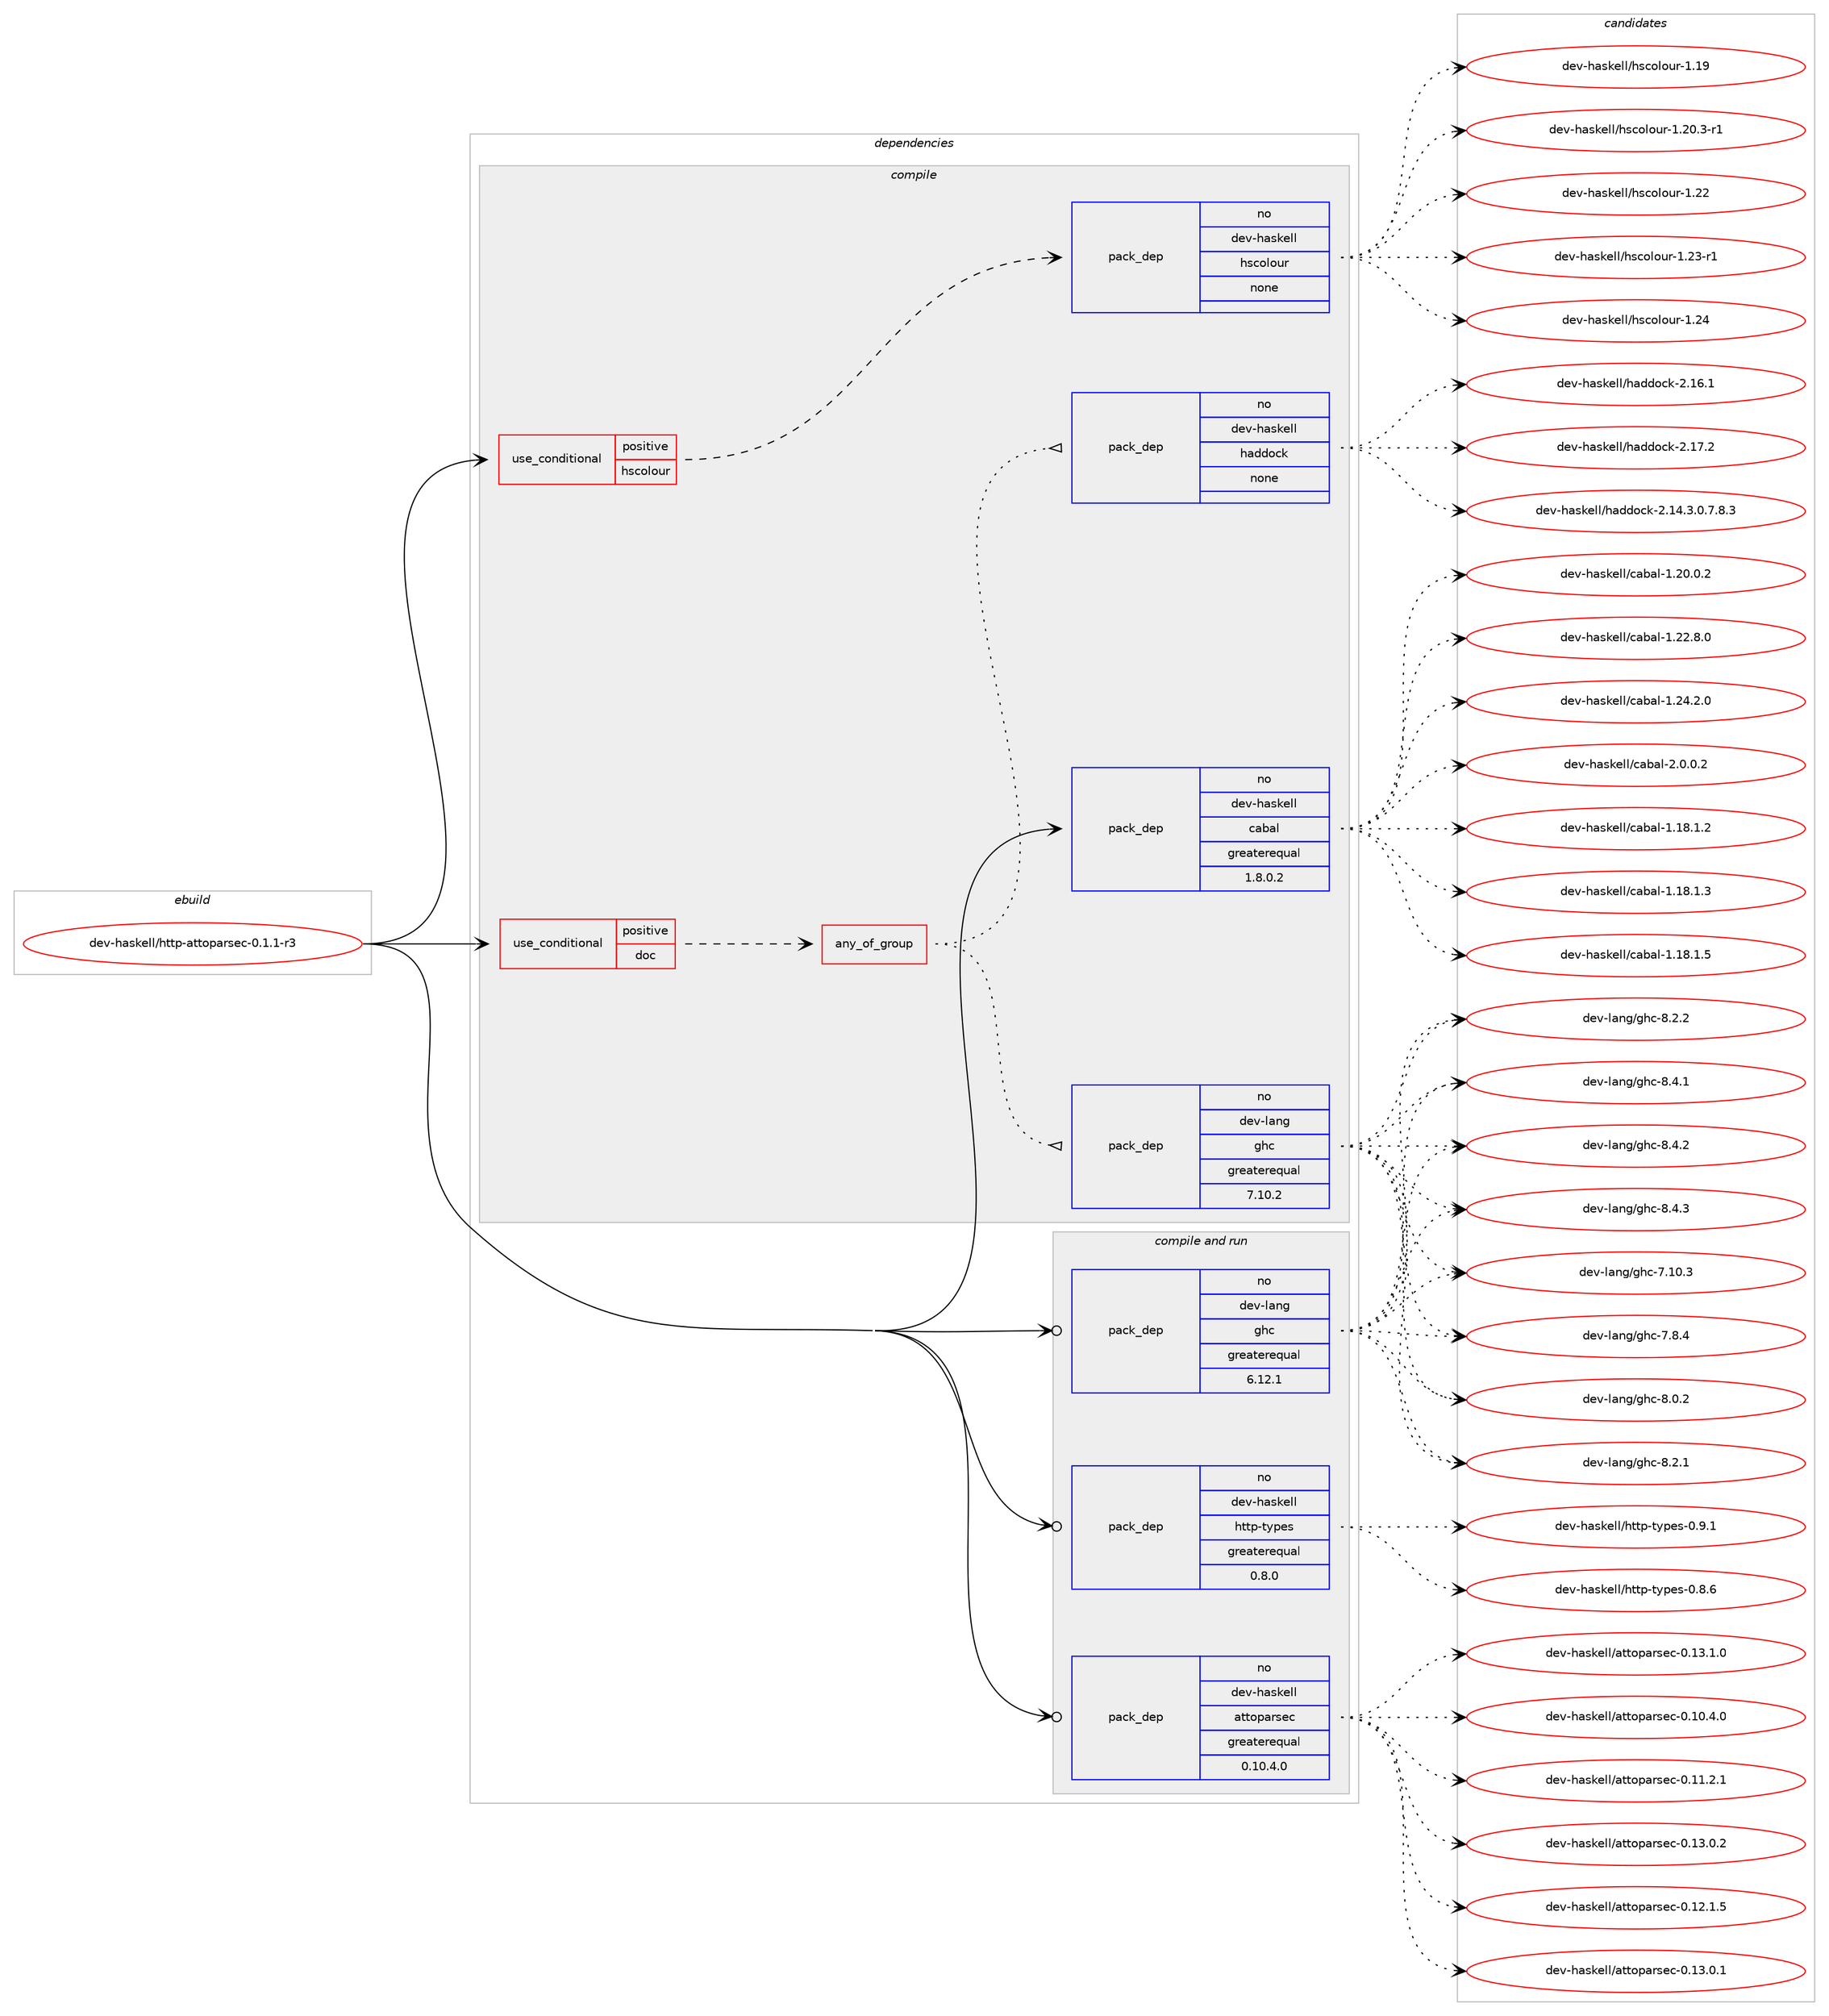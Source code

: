 digraph prolog {

# *************
# Graph options
# *************

newrank=true;
concentrate=true;
compound=true;
graph [rankdir=LR,fontname=Helvetica,fontsize=10,ranksep=1.5];#, ranksep=2.5, nodesep=0.2];
edge  [arrowhead=vee];
node  [fontname=Helvetica,fontsize=10];

# **********
# The ebuild
# **********

subgraph cluster_leftcol {
color=gray;
rank=same;
label=<<i>ebuild</i>>;
id [label="dev-haskell/http-attoparsec-0.1.1-r3", color=red, width=4, href="../dev-haskell/http-attoparsec-0.1.1-r3.svg"];
}

# ****************
# The dependencies
# ****************

subgraph cluster_midcol {
color=gray;
label=<<i>dependencies</i>>;
subgraph cluster_compile {
fillcolor="#eeeeee";
style=filled;
label=<<i>compile</i>>;
subgraph cond360129 {
dependency1335998 [label=<<TABLE BORDER="0" CELLBORDER="1" CELLSPACING="0" CELLPADDING="4"><TR><TD ROWSPAN="3" CELLPADDING="10">use_conditional</TD></TR><TR><TD>positive</TD></TR><TR><TD>doc</TD></TR></TABLE>>, shape=none, color=red];
subgraph any21093 {
dependency1335999 [label=<<TABLE BORDER="0" CELLBORDER="1" CELLSPACING="0" CELLPADDING="4"><TR><TD CELLPADDING="10">any_of_group</TD></TR></TABLE>>, shape=none, color=red];subgraph pack954224 {
dependency1336000 [label=<<TABLE BORDER="0" CELLBORDER="1" CELLSPACING="0" CELLPADDING="4" WIDTH="220"><TR><TD ROWSPAN="6" CELLPADDING="30">pack_dep</TD></TR><TR><TD WIDTH="110">no</TD></TR><TR><TD>dev-haskell</TD></TR><TR><TD>haddock</TD></TR><TR><TD>none</TD></TR><TR><TD></TD></TR></TABLE>>, shape=none, color=blue];
}
dependency1335999:e -> dependency1336000:w [weight=20,style="dotted",arrowhead="oinv"];
subgraph pack954225 {
dependency1336001 [label=<<TABLE BORDER="0" CELLBORDER="1" CELLSPACING="0" CELLPADDING="4" WIDTH="220"><TR><TD ROWSPAN="6" CELLPADDING="30">pack_dep</TD></TR><TR><TD WIDTH="110">no</TD></TR><TR><TD>dev-lang</TD></TR><TR><TD>ghc</TD></TR><TR><TD>greaterequal</TD></TR><TR><TD>7.10.2</TD></TR></TABLE>>, shape=none, color=blue];
}
dependency1335999:e -> dependency1336001:w [weight=20,style="dotted",arrowhead="oinv"];
}
dependency1335998:e -> dependency1335999:w [weight=20,style="dashed",arrowhead="vee"];
}
id:e -> dependency1335998:w [weight=20,style="solid",arrowhead="vee"];
subgraph cond360130 {
dependency1336002 [label=<<TABLE BORDER="0" CELLBORDER="1" CELLSPACING="0" CELLPADDING="4"><TR><TD ROWSPAN="3" CELLPADDING="10">use_conditional</TD></TR><TR><TD>positive</TD></TR><TR><TD>hscolour</TD></TR></TABLE>>, shape=none, color=red];
subgraph pack954226 {
dependency1336003 [label=<<TABLE BORDER="0" CELLBORDER="1" CELLSPACING="0" CELLPADDING="4" WIDTH="220"><TR><TD ROWSPAN="6" CELLPADDING="30">pack_dep</TD></TR><TR><TD WIDTH="110">no</TD></TR><TR><TD>dev-haskell</TD></TR><TR><TD>hscolour</TD></TR><TR><TD>none</TD></TR><TR><TD></TD></TR></TABLE>>, shape=none, color=blue];
}
dependency1336002:e -> dependency1336003:w [weight=20,style="dashed",arrowhead="vee"];
}
id:e -> dependency1336002:w [weight=20,style="solid",arrowhead="vee"];
subgraph pack954227 {
dependency1336004 [label=<<TABLE BORDER="0" CELLBORDER="1" CELLSPACING="0" CELLPADDING="4" WIDTH="220"><TR><TD ROWSPAN="6" CELLPADDING="30">pack_dep</TD></TR><TR><TD WIDTH="110">no</TD></TR><TR><TD>dev-haskell</TD></TR><TR><TD>cabal</TD></TR><TR><TD>greaterequal</TD></TR><TR><TD>1.8.0.2</TD></TR></TABLE>>, shape=none, color=blue];
}
id:e -> dependency1336004:w [weight=20,style="solid",arrowhead="vee"];
}
subgraph cluster_compileandrun {
fillcolor="#eeeeee";
style=filled;
label=<<i>compile and run</i>>;
subgraph pack954228 {
dependency1336005 [label=<<TABLE BORDER="0" CELLBORDER="1" CELLSPACING="0" CELLPADDING="4" WIDTH="220"><TR><TD ROWSPAN="6" CELLPADDING="30">pack_dep</TD></TR><TR><TD WIDTH="110">no</TD></TR><TR><TD>dev-haskell</TD></TR><TR><TD>attoparsec</TD></TR><TR><TD>greaterequal</TD></TR><TR><TD>0.10.4.0</TD></TR></TABLE>>, shape=none, color=blue];
}
id:e -> dependency1336005:w [weight=20,style="solid",arrowhead="odotvee"];
subgraph pack954229 {
dependency1336006 [label=<<TABLE BORDER="0" CELLBORDER="1" CELLSPACING="0" CELLPADDING="4" WIDTH="220"><TR><TD ROWSPAN="6" CELLPADDING="30">pack_dep</TD></TR><TR><TD WIDTH="110">no</TD></TR><TR><TD>dev-haskell</TD></TR><TR><TD>http-types</TD></TR><TR><TD>greaterequal</TD></TR><TR><TD>0.8.0</TD></TR></TABLE>>, shape=none, color=blue];
}
id:e -> dependency1336006:w [weight=20,style="solid",arrowhead="odotvee"];
subgraph pack954230 {
dependency1336007 [label=<<TABLE BORDER="0" CELLBORDER="1" CELLSPACING="0" CELLPADDING="4" WIDTH="220"><TR><TD ROWSPAN="6" CELLPADDING="30">pack_dep</TD></TR><TR><TD WIDTH="110">no</TD></TR><TR><TD>dev-lang</TD></TR><TR><TD>ghc</TD></TR><TR><TD>greaterequal</TD></TR><TR><TD>6.12.1</TD></TR></TABLE>>, shape=none, color=blue];
}
id:e -> dependency1336007:w [weight=20,style="solid",arrowhead="odotvee"];
}
subgraph cluster_run {
fillcolor="#eeeeee";
style=filled;
label=<<i>run</i>>;
}
}

# **************
# The candidates
# **************

subgraph cluster_choices {
rank=same;
color=gray;
label=<<i>candidates</i>>;

subgraph choice954224 {
color=black;
nodesep=1;
choice1001011184510497115107101108108471049710010011199107455046495246514648465546564651 [label="dev-haskell/haddock-2.14.3.0.7.8.3", color=red, width=4,href="../dev-haskell/haddock-2.14.3.0.7.8.3.svg"];
choice100101118451049711510710110810847104971001001119910745504649544649 [label="dev-haskell/haddock-2.16.1", color=red, width=4,href="../dev-haskell/haddock-2.16.1.svg"];
choice100101118451049711510710110810847104971001001119910745504649554650 [label="dev-haskell/haddock-2.17.2", color=red, width=4,href="../dev-haskell/haddock-2.17.2.svg"];
dependency1336000:e -> choice1001011184510497115107101108108471049710010011199107455046495246514648465546564651:w [style=dotted,weight="100"];
dependency1336000:e -> choice100101118451049711510710110810847104971001001119910745504649544649:w [style=dotted,weight="100"];
dependency1336000:e -> choice100101118451049711510710110810847104971001001119910745504649554650:w [style=dotted,weight="100"];
}
subgraph choice954225 {
color=black;
nodesep=1;
choice1001011184510897110103471031049945554649484651 [label="dev-lang/ghc-7.10.3", color=red, width=4,href="../dev-lang/ghc-7.10.3.svg"];
choice10010111845108971101034710310499455546564652 [label="dev-lang/ghc-7.8.4", color=red, width=4,href="../dev-lang/ghc-7.8.4.svg"];
choice10010111845108971101034710310499455646484650 [label="dev-lang/ghc-8.0.2", color=red, width=4,href="../dev-lang/ghc-8.0.2.svg"];
choice10010111845108971101034710310499455646504649 [label="dev-lang/ghc-8.2.1", color=red, width=4,href="../dev-lang/ghc-8.2.1.svg"];
choice10010111845108971101034710310499455646504650 [label="dev-lang/ghc-8.2.2", color=red, width=4,href="../dev-lang/ghc-8.2.2.svg"];
choice10010111845108971101034710310499455646524649 [label="dev-lang/ghc-8.4.1", color=red, width=4,href="../dev-lang/ghc-8.4.1.svg"];
choice10010111845108971101034710310499455646524650 [label="dev-lang/ghc-8.4.2", color=red, width=4,href="../dev-lang/ghc-8.4.2.svg"];
choice10010111845108971101034710310499455646524651 [label="dev-lang/ghc-8.4.3", color=red, width=4,href="../dev-lang/ghc-8.4.3.svg"];
dependency1336001:e -> choice1001011184510897110103471031049945554649484651:w [style=dotted,weight="100"];
dependency1336001:e -> choice10010111845108971101034710310499455546564652:w [style=dotted,weight="100"];
dependency1336001:e -> choice10010111845108971101034710310499455646484650:w [style=dotted,weight="100"];
dependency1336001:e -> choice10010111845108971101034710310499455646504649:w [style=dotted,weight="100"];
dependency1336001:e -> choice10010111845108971101034710310499455646504650:w [style=dotted,weight="100"];
dependency1336001:e -> choice10010111845108971101034710310499455646524649:w [style=dotted,weight="100"];
dependency1336001:e -> choice10010111845108971101034710310499455646524650:w [style=dotted,weight="100"];
dependency1336001:e -> choice10010111845108971101034710310499455646524651:w [style=dotted,weight="100"];
}
subgraph choice954226 {
color=black;
nodesep=1;
choice100101118451049711510710110810847104115991111081111171144549464957 [label="dev-haskell/hscolour-1.19", color=red, width=4,href="../dev-haskell/hscolour-1.19.svg"];
choice10010111845104971151071011081084710411599111108111117114454946504846514511449 [label="dev-haskell/hscolour-1.20.3-r1", color=red, width=4,href="../dev-haskell/hscolour-1.20.3-r1.svg"];
choice100101118451049711510710110810847104115991111081111171144549465050 [label="dev-haskell/hscolour-1.22", color=red, width=4,href="../dev-haskell/hscolour-1.22.svg"];
choice1001011184510497115107101108108471041159911110811111711445494650514511449 [label="dev-haskell/hscolour-1.23-r1", color=red, width=4,href="../dev-haskell/hscolour-1.23-r1.svg"];
choice100101118451049711510710110810847104115991111081111171144549465052 [label="dev-haskell/hscolour-1.24", color=red, width=4,href="../dev-haskell/hscolour-1.24.svg"];
dependency1336003:e -> choice100101118451049711510710110810847104115991111081111171144549464957:w [style=dotted,weight="100"];
dependency1336003:e -> choice10010111845104971151071011081084710411599111108111117114454946504846514511449:w [style=dotted,weight="100"];
dependency1336003:e -> choice100101118451049711510710110810847104115991111081111171144549465050:w [style=dotted,weight="100"];
dependency1336003:e -> choice1001011184510497115107101108108471041159911110811111711445494650514511449:w [style=dotted,weight="100"];
dependency1336003:e -> choice100101118451049711510710110810847104115991111081111171144549465052:w [style=dotted,weight="100"];
}
subgraph choice954227 {
color=black;
nodesep=1;
choice10010111845104971151071011081084799979897108454946495646494650 [label="dev-haskell/cabal-1.18.1.2", color=red, width=4,href="../dev-haskell/cabal-1.18.1.2.svg"];
choice10010111845104971151071011081084799979897108454946495646494651 [label="dev-haskell/cabal-1.18.1.3", color=red, width=4,href="../dev-haskell/cabal-1.18.1.3.svg"];
choice10010111845104971151071011081084799979897108454946495646494653 [label="dev-haskell/cabal-1.18.1.5", color=red, width=4,href="../dev-haskell/cabal-1.18.1.5.svg"];
choice10010111845104971151071011081084799979897108454946504846484650 [label="dev-haskell/cabal-1.20.0.2", color=red, width=4,href="../dev-haskell/cabal-1.20.0.2.svg"];
choice10010111845104971151071011081084799979897108454946505046564648 [label="dev-haskell/cabal-1.22.8.0", color=red, width=4,href="../dev-haskell/cabal-1.22.8.0.svg"];
choice10010111845104971151071011081084799979897108454946505246504648 [label="dev-haskell/cabal-1.24.2.0", color=red, width=4,href="../dev-haskell/cabal-1.24.2.0.svg"];
choice100101118451049711510710110810847999798971084550464846484650 [label="dev-haskell/cabal-2.0.0.2", color=red, width=4,href="../dev-haskell/cabal-2.0.0.2.svg"];
dependency1336004:e -> choice10010111845104971151071011081084799979897108454946495646494650:w [style=dotted,weight="100"];
dependency1336004:e -> choice10010111845104971151071011081084799979897108454946495646494651:w [style=dotted,weight="100"];
dependency1336004:e -> choice10010111845104971151071011081084799979897108454946495646494653:w [style=dotted,weight="100"];
dependency1336004:e -> choice10010111845104971151071011081084799979897108454946504846484650:w [style=dotted,weight="100"];
dependency1336004:e -> choice10010111845104971151071011081084799979897108454946505046564648:w [style=dotted,weight="100"];
dependency1336004:e -> choice10010111845104971151071011081084799979897108454946505246504648:w [style=dotted,weight="100"];
dependency1336004:e -> choice100101118451049711510710110810847999798971084550464846484650:w [style=dotted,weight="100"];
}
subgraph choice954228 {
color=black;
nodesep=1;
choice100101118451049711510710110810847971161161111129711411510199454846494846524648 [label="dev-haskell/attoparsec-0.10.4.0", color=red, width=4,href="../dev-haskell/attoparsec-0.10.4.0.svg"];
choice100101118451049711510710110810847971161161111129711411510199454846494946504649 [label="dev-haskell/attoparsec-0.11.2.1", color=red, width=4,href="../dev-haskell/attoparsec-0.11.2.1.svg"];
choice100101118451049711510710110810847971161161111129711411510199454846495046494653 [label="dev-haskell/attoparsec-0.12.1.5", color=red, width=4,href="../dev-haskell/attoparsec-0.12.1.5.svg"];
choice100101118451049711510710110810847971161161111129711411510199454846495146484649 [label="dev-haskell/attoparsec-0.13.0.1", color=red, width=4,href="../dev-haskell/attoparsec-0.13.0.1.svg"];
choice100101118451049711510710110810847971161161111129711411510199454846495146484650 [label="dev-haskell/attoparsec-0.13.0.2", color=red, width=4,href="../dev-haskell/attoparsec-0.13.0.2.svg"];
choice100101118451049711510710110810847971161161111129711411510199454846495146494648 [label="dev-haskell/attoparsec-0.13.1.0", color=red, width=4,href="../dev-haskell/attoparsec-0.13.1.0.svg"];
dependency1336005:e -> choice100101118451049711510710110810847971161161111129711411510199454846494846524648:w [style=dotted,weight="100"];
dependency1336005:e -> choice100101118451049711510710110810847971161161111129711411510199454846494946504649:w [style=dotted,weight="100"];
dependency1336005:e -> choice100101118451049711510710110810847971161161111129711411510199454846495046494653:w [style=dotted,weight="100"];
dependency1336005:e -> choice100101118451049711510710110810847971161161111129711411510199454846495146484649:w [style=dotted,weight="100"];
dependency1336005:e -> choice100101118451049711510710110810847971161161111129711411510199454846495146484650:w [style=dotted,weight="100"];
dependency1336005:e -> choice100101118451049711510710110810847971161161111129711411510199454846495146494648:w [style=dotted,weight="100"];
}
subgraph choice954229 {
color=black;
nodesep=1;
choice10010111845104971151071011081084710411611611245116121112101115454846564654 [label="dev-haskell/http-types-0.8.6", color=red, width=4,href="../dev-haskell/http-types-0.8.6.svg"];
choice10010111845104971151071011081084710411611611245116121112101115454846574649 [label="dev-haskell/http-types-0.9.1", color=red, width=4,href="../dev-haskell/http-types-0.9.1.svg"];
dependency1336006:e -> choice10010111845104971151071011081084710411611611245116121112101115454846564654:w [style=dotted,weight="100"];
dependency1336006:e -> choice10010111845104971151071011081084710411611611245116121112101115454846574649:w [style=dotted,weight="100"];
}
subgraph choice954230 {
color=black;
nodesep=1;
choice1001011184510897110103471031049945554649484651 [label="dev-lang/ghc-7.10.3", color=red, width=4,href="../dev-lang/ghc-7.10.3.svg"];
choice10010111845108971101034710310499455546564652 [label="dev-lang/ghc-7.8.4", color=red, width=4,href="../dev-lang/ghc-7.8.4.svg"];
choice10010111845108971101034710310499455646484650 [label="dev-lang/ghc-8.0.2", color=red, width=4,href="../dev-lang/ghc-8.0.2.svg"];
choice10010111845108971101034710310499455646504649 [label="dev-lang/ghc-8.2.1", color=red, width=4,href="../dev-lang/ghc-8.2.1.svg"];
choice10010111845108971101034710310499455646504650 [label="dev-lang/ghc-8.2.2", color=red, width=4,href="../dev-lang/ghc-8.2.2.svg"];
choice10010111845108971101034710310499455646524649 [label="dev-lang/ghc-8.4.1", color=red, width=4,href="../dev-lang/ghc-8.4.1.svg"];
choice10010111845108971101034710310499455646524650 [label="dev-lang/ghc-8.4.2", color=red, width=4,href="../dev-lang/ghc-8.4.2.svg"];
choice10010111845108971101034710310499455646524651 [label="dev-lang/ghc-8.4.3", color=red, width=4,href="../dev-lang/ghc-8.4.3.svg"];
dependency1336007:e -> choice1001011184510897110103471031049945554649484651:w [style=dotted,weight="100"];
dependency1336007:e -> choice10010111845108971101034710310499455546564652:w [style=dotted,weight="100"];
dependency1336007:e -> choice10010111845108971101034710310499455646484650:w [style=dotted,weight="100"];
dependency1336007:e -> choice10010111845108971101034710310499455646504649:w [style=dotted,weight="100"];
dependency1336007:e -> choice10010111845108971101034710310499455646504650:w [style=dotted,weight="100"];
dependency1336007:e -> choice10010111845108971101034710310499455646524649:w [style=dotted,weight="100"];
dependency1336007:e -> choice10010111845108971101034710310499455646524650:w [style=dotted,weight="100"];
dependency1336007:e -> choice10010111845108971101034710310499455646524651:w [style=dotted,weight="100"];
}
}

}
